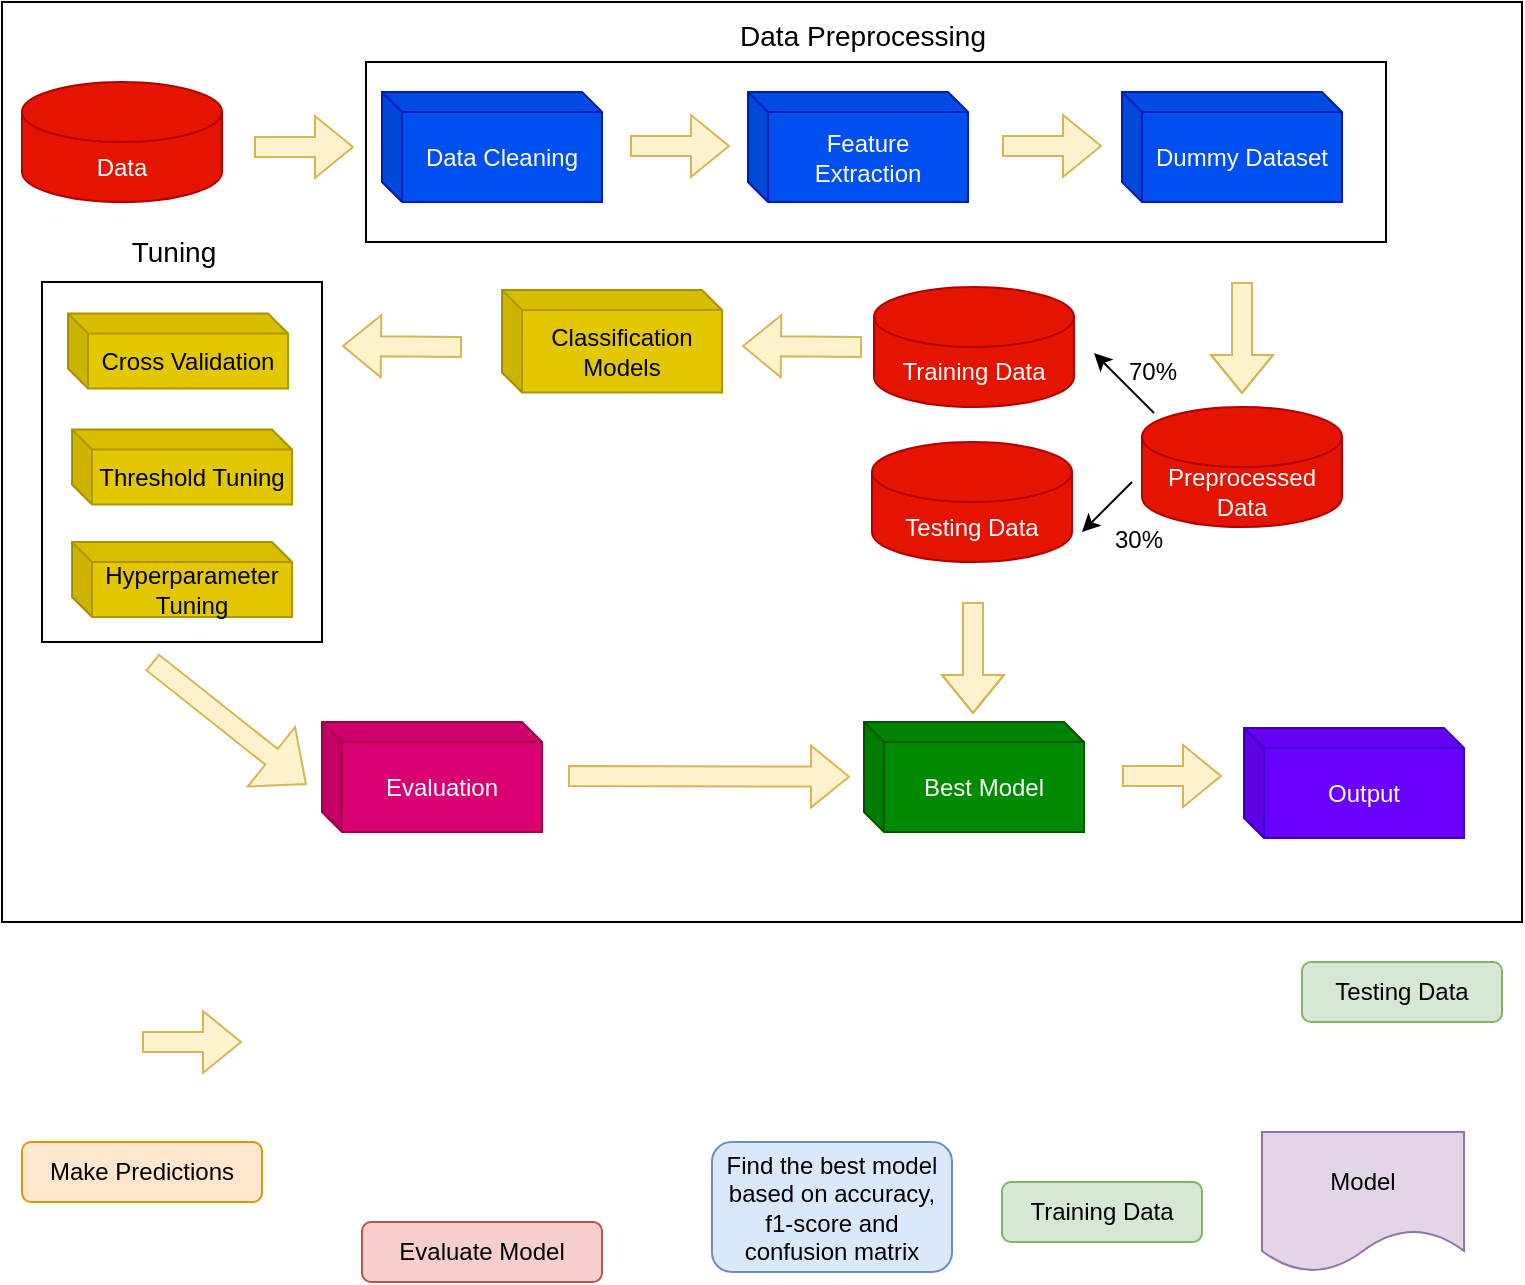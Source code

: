 <mxfile version="20.1.1" type="github">
  <diagram id="P8HQqbGKzP0Y6NrKEVzC" name="Page-1">
    <mxGraphModel dx="782" dy="460" grid="1" gridSize="10" guides="1" tooltips="1" connect="1" arrows="1" fold="1" page="1" pageScale="1" pageWidth="850" pageHeight="1100" math="0" shadow="0">
      <root>
        <mxCell id="0" />
        <mxCell id="1" parent="0" />
        <mxCell id="fFiXqQkkyIncGSlLRh-n-35" value="" style="rounded=0;whiteSpace=wrap;html=1;" parent="1" vertex="1">
          <mxGeometry x="20" y="20" width="760" height="460" as="geometry" />
        </mxCell>
        <mxCell id="YtIWLz5QE81-4E-V98g6-17" value="" style="rounded=0;whiteSpace=wrap;html=1;fontSize=14;" vertex="1" parent="1">
          <mxGeometry x="40" y="160" width="140" height="180" as="geometry" />
        </mxCell>
        <mxCell id="YtIWLz5QE81-4E-V98g6-9" value="" style="rounded=0;whiteSpace=wrap;html=1;fontSize=14;" vertex="1" parent="1">
          <mxGeometry x="202" y="50" width="510" height="90" as="geometry" />
        </mxCell>
        <mxCell id="fFiXqQkkyIncGSlLRh-n-1" value="Data" style="shape=cylinder3;whiteSpace=wrap;html=1;boundedLbl=1;backgroundOutline=1;size=15;fillColor=#e51400;strokeColor=#B20000;fontColor=#ffffff;" parent="1" vertex="1">
          <mxGeometry x="30" y="60" width="100" height="60" as="geometry" />
        </mxCell>
        <mxCell id="fFiXqQkkyIncGSlLRh-n-6" value="" style="endArrow=classic;html=1;rounded=0;entryX=1;entryY=0.5;entryDx=0;entryDy=0;entryPerimeter=0;" parent="1" edge="1">
          <mxGeometry width="50" height="50" relative="1" as="geometry">
            <mxPoint x="596" y="225.5" as="sourcePoint" />
            <mxPoint x="566" y="195.5" as="targetPoint" />
          </mxGeometry>
        </mxCell>
        <mxCell id="fFiXqQkkyIncGSlLRh-n-7" value="" style="endArrow=classic;html=1;rounded=0;entryX=1;entryY=1;entryDx=0;entryDy=-15;entryPerimeter=0;exitX=0;exitY=0;exitDx=0;exitDy=37.5;exitPerimeter=0;" parent="1" edge="1">
          <mxGeometry width="50" height="50" relative="1" as="geometry">
            <mxPoint x="585" y="260" as="sourcePoint" />
            <mxPoint x="560" y="285" as="targetPoint" />
          </mxGeometry>
        </mxCell>
        <mxCell id="fFiXqQkkyIncGSlLRh-n-8" value="Testing Data" style="rounded=1;whiteSpace=wrap;html=1;fillColor=#d5e8d4;strokeColor=#82b366;" parent="1" vertex="1">
          <mxGeometry x="670" y="500" width="100" height="30" as="geometry" />
        </mxCell>
        <mxCell id="fFiXqQkkyIncGSlLRh-n-9" value="Training Data" style="rounded=1;whiteSpace=wrap;html=1;fillColor=#d5e8d4;strokeColor=#82b366;" parent="1" vertex="1">
          <mxGeometry x="520" y="610" width="100" height="30" as="geometry" />
        </mxCell>
        <mxCell id="fFiXqQkkyIncGSlLRh-n-13" value="&lt;font style=&quot;font-size: 14px;&quot;&gt;Data Preprocessing&lt;/font&gt;" style="text;html=1;align=center;verticalAlign=middle;resizable=0;points=[];autosize=1;strokeColor=none;fillColor=none;" parent="1" vertex="1">
          <mxGeometry x="375" y="22" width="150" height="30" as="geometry" />
        </mxCell>
        <mxCell id="fFiXqQkkyIncGSlLRh-n-14" value="70%" style="text;html=1;align=center;verticalAlign=middle;resizable=0;points=[];autosize=1;strokeColor=none;fillColor=none;" parent="1" vertex="1">
          <mxGeometry x="570" y="190" width="50" height="30" as="geometry" />
        </mxCell>
        <mxCell id="fFiXqQkkyIncGSlLRh-n-15" value="30%" style="text;html=1;align=center;verticalAlign=middle;resizable=0;points=[];autosize=1;strokeColor=none;fillColor=none;" parent="1" vertex="1">
          <mxGeometry x="563" y="274" width="50" height="30" as="geometry" />
        </mxCell>
        <mxCell id="fFiXqQkkyIncGSlLRh-n-16" value="Model" style="shape=document;whiteSpace=wrap;html=1;boundedLbl=1;fillColor=#e1d5e7;strokeColor=#9673a6;" parent="1" vertex="1">
          <mxGeometry x="650" y="585" width="101" height="70" as="geometry" />
        </mxCell>
        <mxCell id="fFiXqQkkyIncGSlLRh-n-17" value="" style="shape=flexArrow;endArrow=classic;html=1;rounded=0;fillColor=#fff2cc;strokeColor=#d6b656;" parent="1" edge="1">
          <mxGeometry width="50" height="50" relative="1" as="geometry">
            <mxPoint x="640" y="160" as="sourcePoint" />
            <mxPoint x="640" y="216" as="targetPoint" />
            <Array as="points">
              <mxPoint x="640" y="180" />
            </Array>
          </mxGeometry>
        </mxCell>
        <mxCell id="fFiXqQkkyIncGSlLRh-n-19" value="Evaluate Model" style="rounded=1;whiteSpace=wrap;html=1;fillColor=#f8cecc;strokeColor=#b85450;" parent="1" vertex="1">
          <mxGeometry x="200" y="630" width="120" height="30" as="geometry" />
        </mxCell>
        <mxCell id="fFiXqQkkyIncGSlLRh-n-21" value="Find the best model based on accuracy, f1-score and confusion matrix" style="rounded=1;whiteSpace=wrap;html=1;fillColor=#dae8fc;strokeColor=#6c8ebf;" parent="1" vertex="1">
          <mxGeometry x="375" y="590" width="120" height="65" as="geometry" />
        </mxCell>
        <mxCell id="fFiXqQkkyIncGSlLRh-n-23" value="Make Predictions" style="rounded=1;whiteSpace=wrap;html=1;fillColor=#ffe6cc;strokeColor=#d79b00;" parent="1" vertex="1">
          <mxGeometry x="30" y="590" width="120" height="30" as="geometry" />
        </mxCell>
        <mxCell id="fFiXqQkkyIncGSlLRh-n-26" value="" style="shape=flexArrow;endArrow=classic;html=1;rounded=0;fillColor=#fff2cc;strokeColor=#d6b656;" parent="1" edge="1">
          <mxGeometry width="50" height="50" relative="1" as="geometry">
            <mxPoint x="450" y="192.5" as="sourcePoint" />
            <mxPoint x="390" y="192" as="targetPoint" />
          </mxGeometry>
        </mxCell>
        <mxCell id="fFiXqQkkyIncGSlLRh-n-27" value="" style="shape=flexArrow;endArrow=classic;html=1;rounded=0;fillColor=#fff2cc;strokeColor=#d6b656;" parent="1" edge="1">
          <mxGeometry width="50" height="50" relative="1" as="geometry">
            <mxPoint x="146" y="92.5" as="sourcePoint" />
            <mxPoint x="196" y="92.5" as="targetPoint" />
          </mxGeometry>
        </mxCell>
        <mxCell id="fFiXqQkkyIncGSlLRh-n-29" value="" style="shape=flexArrow;endArrow=classic;html=1;rounded=0;fillColor=#fff2cc;strokeColor=#d6b656;" parent="1" edge="1">
          <mxGeometry width="50" height="50" relative="1" as="geometry">
            <mxPoint x="90" y="540" as="sourcePoint" />
            <mxPoint x="140" y="540" as="targetPoint" />
          </mxGeometry>
        </mxCell>
        <mxCell id="fFiXqQkkyIncGSlLRh-n-30" value="" style="shape=flexArrow;endArrow=classic;html=1;rounded=0;fillColor=#fff2cc;strokeColor=#d6b656;" parent="1" edge="1">
          <mxGeometry width="50" height="50" relative="1" as="geometry">
            <mxPoint x="250" y="192.5" as="sourcePoint" />
            <mxPoint x="190" y="192" as="targetPoint" />
          </mxGeometry>
        </mxCell>
        <mxCell id="YtIWLz5QE81-4E-V98g6-2" value="Data Cleaning" style="shape=cube;whiteSpace=wrap;html=1;boundedLbl=1;backgroundOutline=1;darkOpacity=0.05;darkOpacity2=0.1;size=10;fillColor=#0050ef;fontColor=#ffffff;strokeColor=#001DBC;" vertex="1" parent="1">
          <mxGeometry x="210" y="65" width="110" height="55" as="geometry" />
        </mxCell>
        <mxCell id="YtIWLz5QE81-4E-V98g6-3" value="Feature Extraction" style="shape=cube;whiteSpace=wrap;html=1;boundedLbl=1;backgroundOutline=1;darkOpacity=0.05;darkOpacity2=0.1;size=10;fillColor=#0050ef;fontColor=#ffffff;strokeColor=#001DBC;" vertex="1" parent="1">
          <mxGeometry x="393" y="65" width="110" height="55" as="geometry" />
        </mxCell>
        <mxCell id="YtIWLz5QE81-4E-V98g6-4" value="Dummy Dataset" style="shape=cube;whiteSpace=wrap;html=1;boundedLbl=1;backgroundOutline=1;darkOpacity=0.05;darkOpacity2=0.1;size=10;fillColor=#0050ef;fontColor=#ffffff;strokeColor=#001DBC;" vertex="1" parent="1">
          <mxGeometry x="580" y="65" width="110" height="55" as="geometry" />
        </mxCell>
        <mxCell id="YtIWLz5QE81-4E-V98g6-5" value="" style="shape=flexArrow;endArrow=classic;html=1;rounded=0;fillColor=#fff2cc;strokeColor=#d6b656;" edge="1" parent="1">
          <mxGeometry width="50" height="50" relative="1" as="geometry">
            <mxPoint x="334" y="92" as="sourcePoint" />
            <mxPoint x="384" y="92" as="targetPoint" />
          </mxGeometry>
        </mxCell>
        <mxCell id="YtIWLz5QE81-4E-V98g6-6" value="" style="shape=flexArrow;endArrow=classic;html=1;rounded=0;fillColor=#fff2cc;strokeColor=#d6b656;" edge="1" parent="1">
          <mxGeometry width="50" height="50" relative="1" as="geometry">
            <mxPoint x="520" y="92" as="sourcePoint" />
            <mxPoint x="570" y="92" as="targetPoint" />
          </mxGeometry>
        </mxCell>
        <mxCell id="YtIWLz5QE81-4E-V98g6-10" value="Preprocessed Data" style="shape=cylinder3;whiteSpace=wrap;html=1;boundedLbl=1;backgroundOutline=1;size=15;fillColor=#e51400;strokeColor=#B20000;fontColor=#ffffff;" vertex="1" parent="1">
          <mxGeometry x="590" y="222.5" width="100" height="60" as="geometry" />
        </mxCell>
        <mxCell id="YtIWLz5QE81-4E-V98g6-11" value="Testing Data" style="shape=cylinder3;whiteSpace=wrap;html=1;boundedLbl=1;backgroundOutline=1;size=15;fillColor=#e51400;strokeColor=#B20000;fontColor=#ffffff;" vertex="1" parent="1">
          <mxGeometry x="455" y="240" width="100" height="60" as="geometry" />
        </mxCell>
        <mxCell id="YtIWLz5QE81-4E-V98g6-12" value="Training Data" style="shape=cylinder3;whiteSpace=wrap;html=1;boundedLbl=1;backgroundOutline=1;size=15;fillColor=#e51400;strokeColor=#B20000;fontColor=#ffffff;" vertex="1" parent="1">
          <mxGeometry x="456" y="162.5" width="100" height="60" as="geometry" />
        </mxCell>
        <mxCell id="YtIWLz5QE81-4E-V98g6-13" value="Classification Models" style="shape=cube;whiteSpace=wrap;html=1;boundedLbl=1;backgroundOutline=1;darkOpacity=0.05;darkOpacity2=0.1;size=10;fillColor=#e3c800;fontColor=#000000;strokeColor=#B09500;" vertex="1" parent="1">
          <mxGeometry x="270" y="164" width="110" height="51.25" as="geometry" />
        </mxCell>
        <mxCell id="YtIWLz5QE81-4E-V98g6-14" value="Hyperparameter Tuning" style="shape=cube;whiteSpace=wrap;html=1;boundedLbl=1;backgroundOutline=1;darkOpacity=0.05;darkOpacity2=0.1;size=10;fillColor=#e3c800;fontColor=#000000;strokeColor=#B09500;" vertex="1" parent="1">
          <mxGeometry x="55" y="290" width="110" height="37.5" as="geometry" />
        </mxCell>
        <mxCell id="YtIWLz5QE81-4E-V98g6-15" value="Threshold Tuning" style="shape=cube;whiteSpace=wrap;html=1;boundedLbl=1;backgroundOutline=1;darkOpacity=0.05;darkOpacity2=0.1;size=10;fillColor=#e3c800;fontColor=#000000;strokeColor=#B09500;" vertex="1" parent="1">
          <mxGeometry x="55" y="233.75" width="110" height="37.5" as="geometry" />
        </mxCell>
        <mxCell id="YtIWLz5QE81-4E-V98g6-16" value="Cross Validation" style="shape=cube;whiteSpace=wrap;html=1;boundedLbl=1;backgroundOutline=1;darkOpacity=0.05;darkOpacity2=0.1;size=10;fillColor=#e3c800;fontColor=#000000;strokeColor=#B09500;" vertex="1" parent="1">
          <mxGeometry x="53" y="175.75" width="110" height="37.5" as="geometry" />
        </mxCell>
        <mxCell id="YtIWLz5QE81-4E-V98g6-18" value="Tuning" style="text;html=1;strokeColor=none;fillColor=none;align=center;verticalAlign=middle;whiteSpace=wrap;rounded=0;fontSize=14;" vertex="1" parent="1">
          <mxGeometry x="76" y="130" width="60" height="30" as="geometry" />
        </mxCell>
        <mxCell id="YtIWLz5QE81-4E-V98g6-19" value="" style="shape=flexArrow;endArrow=classic;html=1;rounded=0;fillColor=#fff2cc;strokeColor=#d6b656;endWidth=27;endSize=7;entryX=-0.024;entryY=0.57;entryDx=0;entryDy=0;entryPerimeter=0;" edge="1" parent="1">
          <mxGeometry width="50" height="50" relative="1" as="geometry">
            <mxPoint x="95" y="350" as="sourcePoint" />
            <mxPoint x="172.36" y="411.35" as="targetPoint" />
            <Array as="points" />
          </mxGeometry>
        </mxCell>
        <mxCell id="YtIWLz5QE81-4E-V98g6-20" value="Evaluation" style="shape=cube;whiteSpace=wrap;html=1;boundedLbl=1;backgroundOutline=1;darkOpacity=0.05;darkOpacity2=0.1;size=10;fillColor=#d80073;fontColor=#ffffff;strokeColor=#A50040;" vertex="1" parent="1">
          <mxGeometry x="180" y="380" width="110" height="55" as="geometry" />
        </mxCell>
        <mxCell id="YtIWLz5QE81-4E-V98g6-21" value="" style="shape=flexArrow;endArrow=classic;html=1;rounded=0;fillColor=#fff2cc;strokeColor=#d6b656;" edge="1" parent="1">
          <mxGeometry width="50" height="50" relative="1" as="geometry">
            <mxPoint x="303" y="407" as="sourcePoint" />
            <mxPoint x="444" y="407.36" as="targetPoint" />
          </mxGeometry>
        </mxCell>
        <mxCell id="YtIWLz5QE81-4E-V98g6-22" value="Best Model" style="shape=cube;whiteSpace=wrap;html=1;boundedLbl=1;backgroundOutline=1;darkOpacity=0.05;darkOpacity2=0.1;size=10;fillColor=#008a00;fontColor=#ffffff;strokeColor=#005700;" vertex="1" parent="1">
          <mxGeometry x="451" y="380" width="110" height="55" as="geometry" />
        </mxCell>
        <mxCell id="YtIWLz5QE81-4E-V98g6-23" value="" style="shape=flexArrow;endArrow=classic;html=1;rounded=0;fillColor=#fff2cc;strokeColor=#d6b656;" edge="1" parent="1">
          <mxGeometry width="50" height="50" relative="1" as="geometry">
            <mxPoint x="505.5" y="320" as="sourcePoint" />
            <mxPoint x="505.5" y="376" as="targetPoint" />
            <Array as="points">
              <mxPoint x="505.5" y="340" />
            </Array>
          </mxGeometry>
        </mxCell>
        <mxCell id="YtIWLz5QE81-4E-V98g6-24" value="" style="shape=flexArrow;endArrow=classic;html=1;rounded=0;fillColor=#fff2cc;strokeColor=#d6b656;" edge="1" parent="1">
          <mxGeometry width="50" height="50" relative="1" as="geometry">
            <mxPoint x="580" y="407" as="sourcePoint" />
            <mxPoint x="630" y="407" as="targetPoint" />
          </mxGeometry>
        </mxCell>
        <mxCell id="YtIWLz5QE81-4E-V98g6-25" value="Output" style="shape=cube;whiteSpace=wrap;html=1;boundedLbl=1;backgroundOutline=1;darkOpacity=0.05;darkOpacity2=0.1;size=10;fillColor=#6a00ff;fontColor=#ffffff;strokeColor=#3700CC;" vertex="1" parent="1">
          <mxGeometry x="641" y="383" width="110" height="55" as="geometry" />
        </mxCell>
      </root>
    </mxGraphModel>
  </diagram>
</mxfile>
